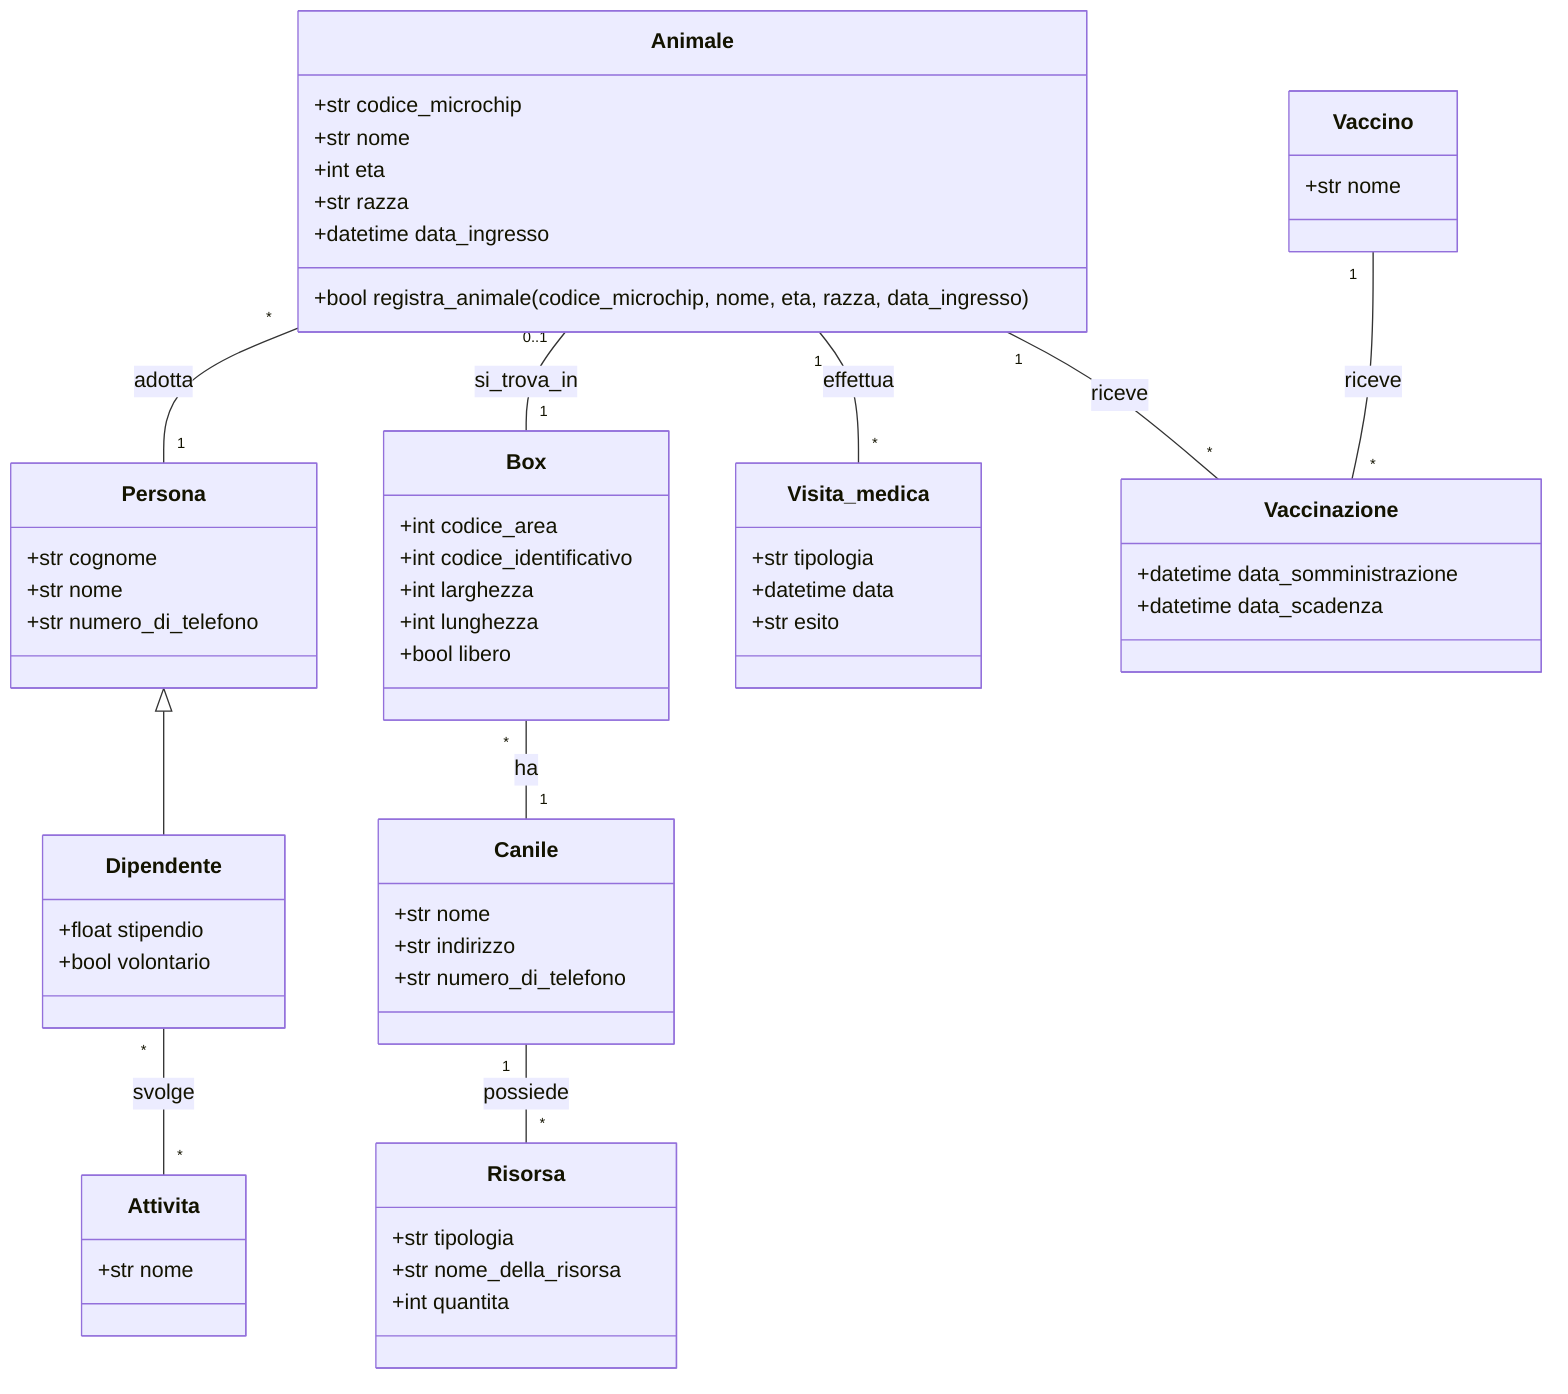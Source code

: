 classDiagram
    class Animale {
        +str codice_microchip
        +str nome
        +int eta
        +str razza
        +datetime data_ingresso
        +bool registra_animale(codice_microchip, nome, eta, razza, data_ingresso)
    }

    class Visita_medica {
        +str tipologia
        +datetime data
        +str esito
    }

    class Vaccinazione {
        +datetime data_somministrazione
        +datetime data_scadenza
    }

    class Vaccino {
        +str nome
    }

    class Persona {
        +str cognome
        +str nome
        +str numero_di_telefono
    }

    class Canile {
        +str nome
        +str indirizzo
        +str numero_di_telefono
    }

    class Box {
        +int codice_area
        +int codice_identificativo
        +int larghezza
        +int lunghezza
        +bool libero
    }

    class Risorsa {
        +str tipologia
        +str nome_della_risorsa
        +int quantita
    }

    class Dipendente {
        +float stipendio
        +bool volontario
    }

    class Attivita {
        +str nome
    }


    Persona <|-- Dipendente
    Animale "*" -- "1" Persona : adotta
    Box "*" -- "1" Canile : ha
    Animale "0..1" -- "1" Box : si_trova_in     
    %% Animale "*" -- "1" Canile : si_trova_in     
    %% Persona "*" -- "1" Canile : visita
    Canile "1" -- "*" Risorsa : possiede
    Animale "1" -- "*" Visita_medica : effettua
    Animale "1" -- "*" Vaccinazione : riceve
    Vaccino "1" -- "*" Vaccinazione : riceve
    Dipendente "*" -- "*" Attivita : svolge